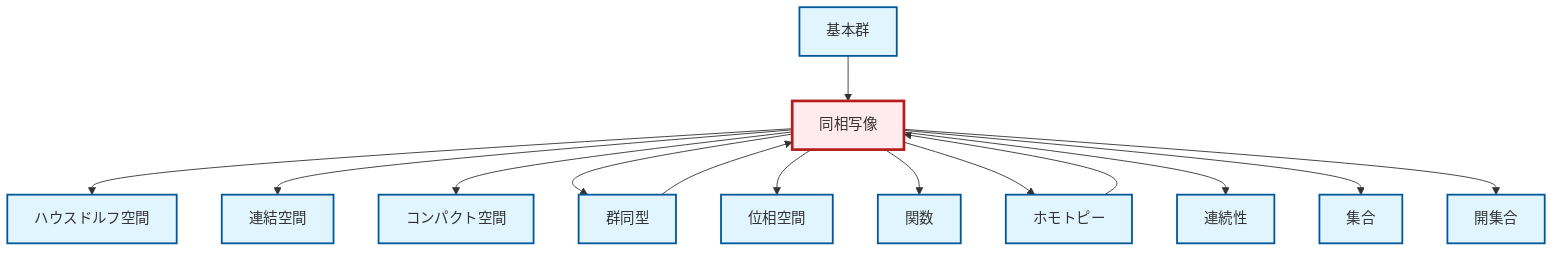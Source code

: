 graph TD
    classDef definition fill:#e1f5fe,stroke:#01579b,stroke-width:2px
    classDef theorem fill:#f3e5f5,stroke:#4a148c,stroke-width:2px
    classDef axiom fill:#fff3e0,stroke:#e65100,stroke-width:2px
    classDef example fill:#e8f5e9,stroke:#1b5e20,stroke-width:2px
    classDef current fill:#ffebee,stroke:#b71c1c,stroke-width:3px
    def-topological-space["位相空間"]:::definition
    def-homeomorphism["同相写像"]:::definition
    def-open-set["開集合"]:::definition
    def-set["集合"]:::definition
    def-function["関数"]:::definition
    def-continuity["連続性"]:::definition
    def-hausdorff["ハウスドルフ空間"]:::definition
    def-homotopy["ホモトピー"]:::definition
    def-compact["コンパクト空間"]:::definition
    def-connected["連結空間"]:::definition
    def-isomorphism["群同型"]:::definition
    def-fundamental-group["基本群"]:::definition
    def-homeomorphism --> def-hausdorff
    def-homeomorphism --> def-connected
    def-fundamental-group --> def-homeomorphism
    def-homotopy --> def-homeomorphism
    def-homeomorphism --> def-compact
    def-homeomorphism --> def-isomorphism
    def-homeomorphism --> def-topological-space
    def-homeomorphism --> def-function
    def-homeomorphism --> def-homotopy
    def-isomorphism --> def-homeomorphism
    def-homeomorphism --> def-continuity
    def-homeomorphism --> def-set
    def-homeomorphism --> def-open-set
    class def-homeomorphism current